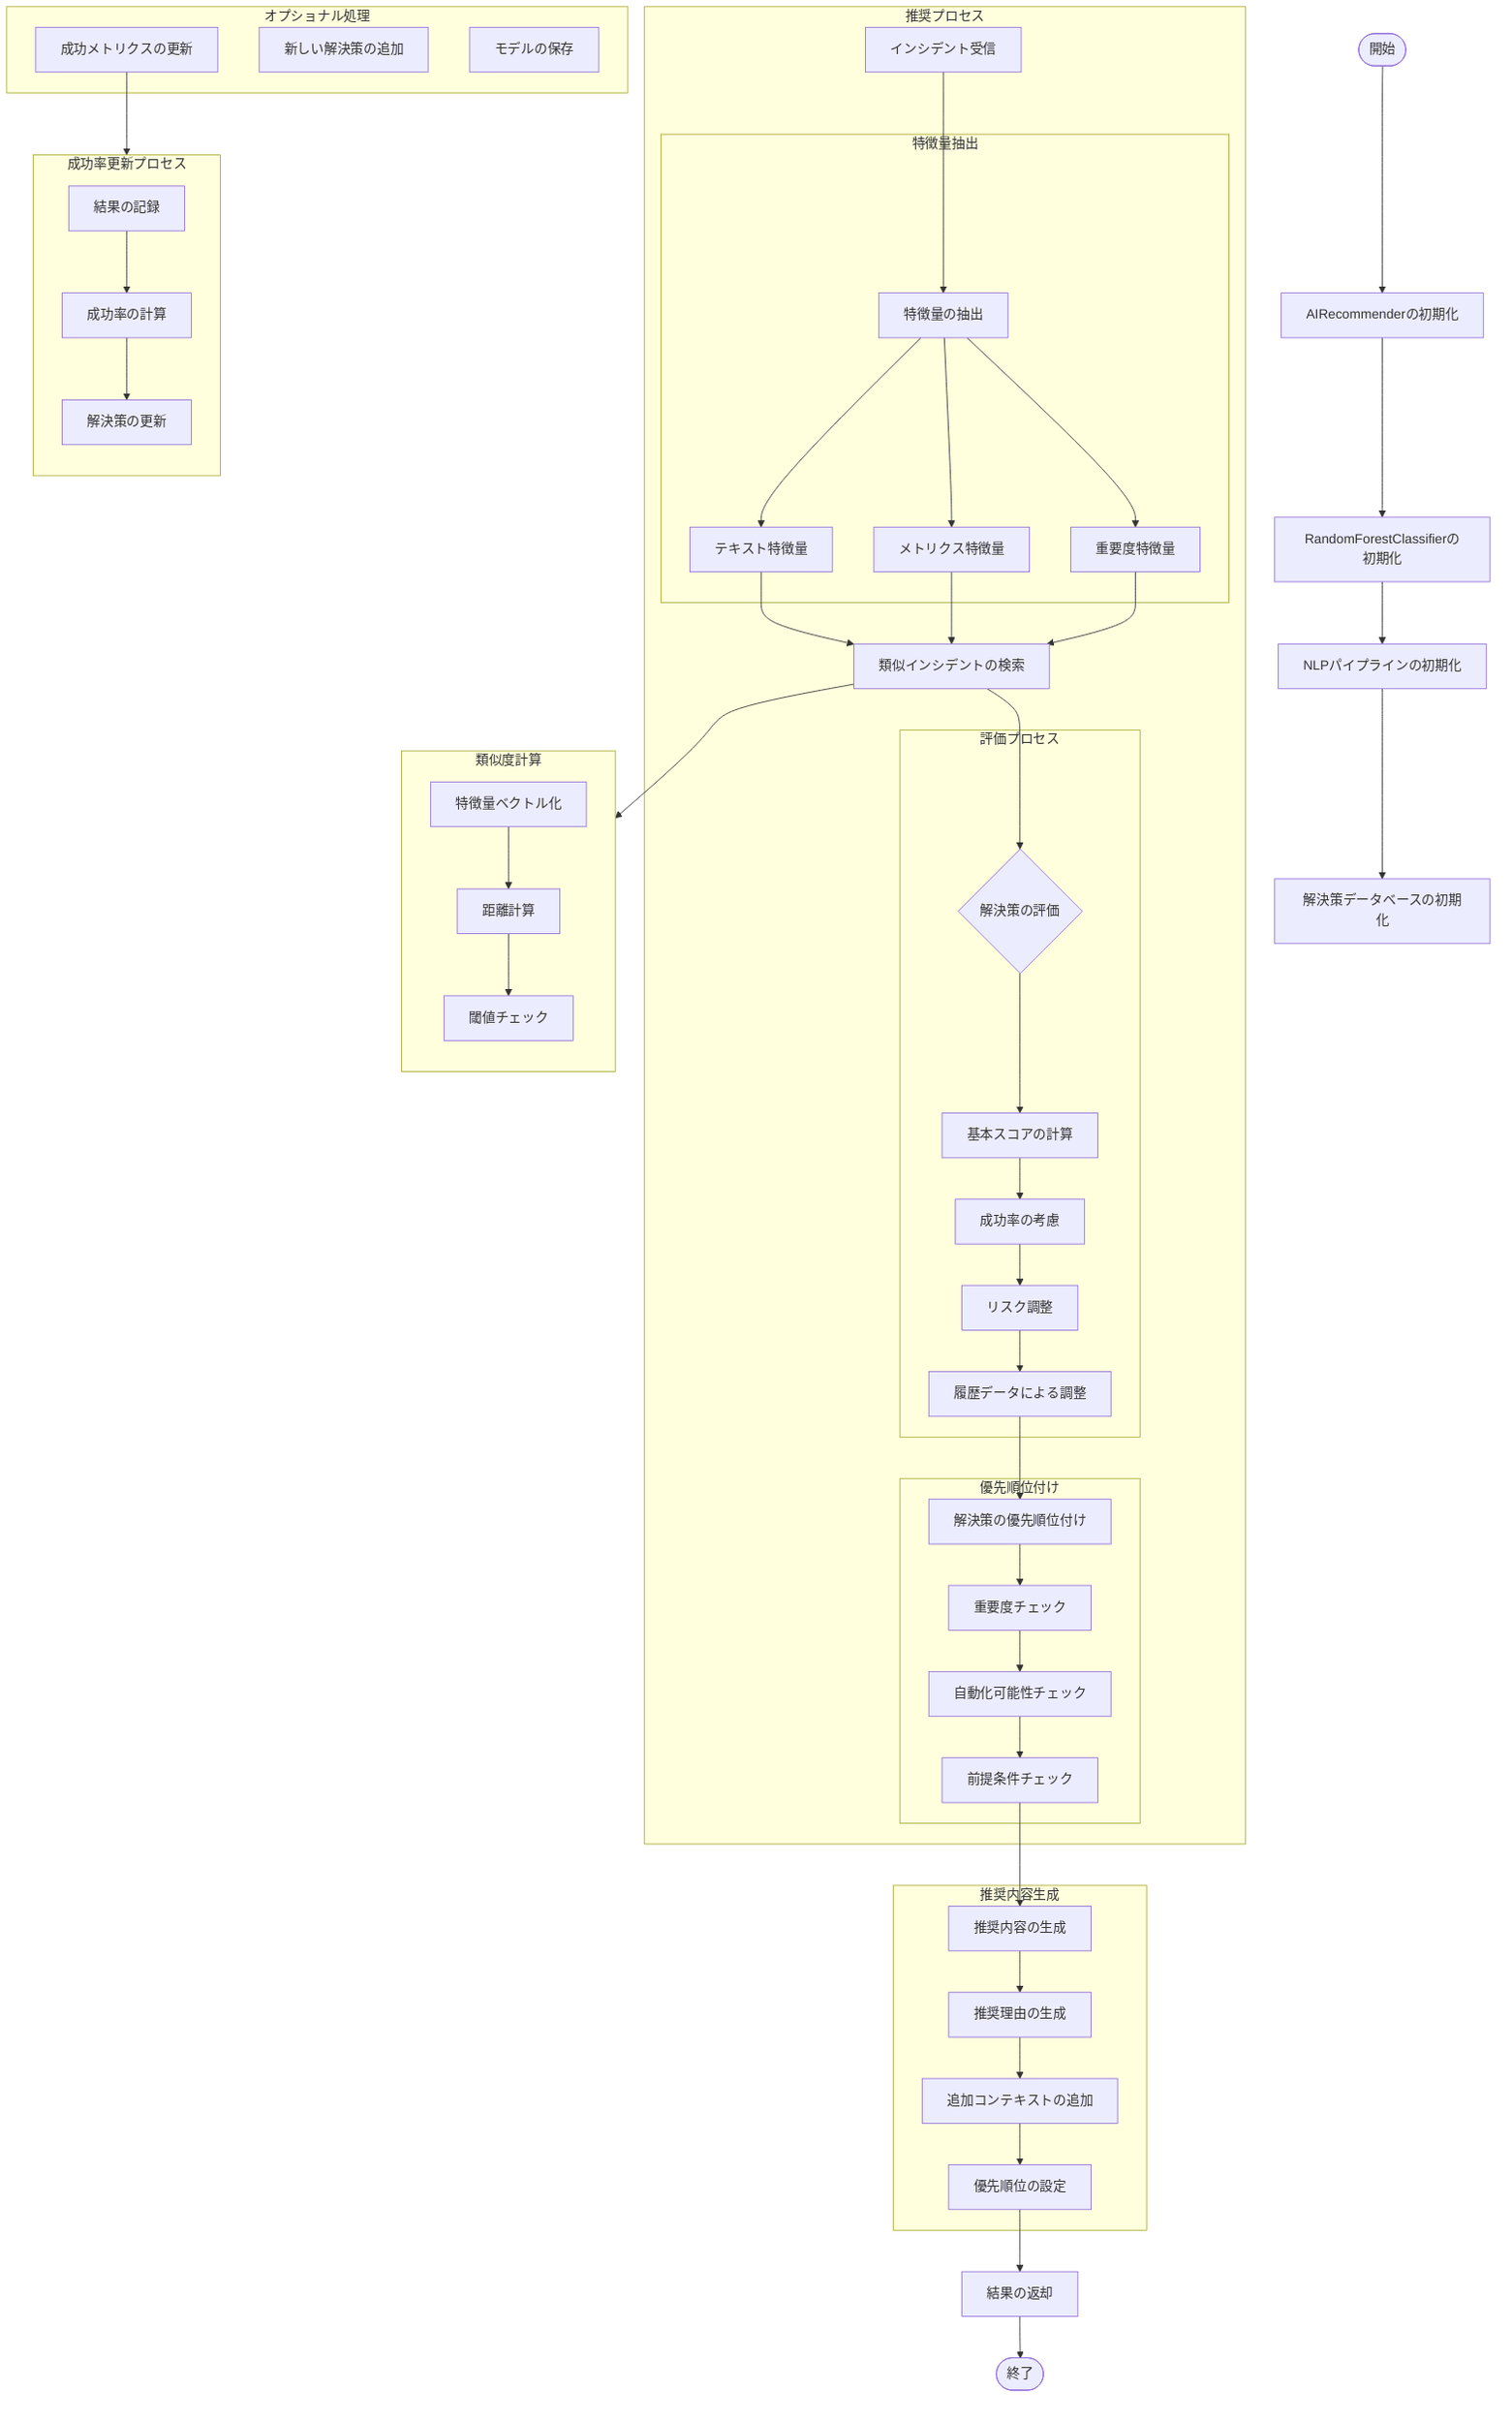 flowchart TD
    Start([開始]) --> Init[AIRecommenderの初期化]
    Init --> LoadModel[RandomForestClassifierの初期化]
    LoadModel --> LoadNLP[NLPパイプラインの初期化]
    LoadNLP --> InitSolutions[解決策データベースの初期化]
    
    subgraph RecommendationProcess[推奨プロセス]
        ReceiveIncident[インシデント受信] --> ExtractFeatures[特徴量の抽出]
        
        subgraph FeatureExtraction[特徴量抽出]
            ExtractFeatures --> MetricFeatures[メトリクス特徴量]
            ExtractFeatures --> SeverityFeatures[重要度特徴量]
            ExtractFeatures --> TextFeatures[テキスト特徴量]
        end
        
        TextFeatures --> FindSimilar[類似インシデントの検索]
        MetricFeatures --> FindSimilar
        SeverityFeatures --> FindSimilar
        
        FindSimilar --> EvaluateSolutions{解決策の評価}
        
        subgraph Evaluation[評価プロセス]
            EvaluateSolutions --> BaseScore[基本スコアの計算]
            BaseScore --> SuccessRate[成功率の考慮]
            SuccessRate --> RiskAdjustment[リスク調整]
            RiskAdjustment --> HistoricalAdjustment[履歴データによる調整]
        end
        
        HistoricalAdjustment --> PrioritizeSolutions[解決策の優先順位付け]
        
        subgraph Prioritization[優先順位付け]
            PrioritizeSolutions --> SeverityCheck[重要度チェック]
            SeverityCheck --> AutomationCheck[自動化可能性チェック]
            AutomationCheck --> PrerequisiteCheck[前提条件チェック]
        end
    end
    
    PrerequisiteCheck --> GenerateRecommendations[推奨内容の生成]
    
    subgraph RecommendationGeneration[推奨内容生成]
        GenerateRecommendations --> CreateReasoning[推奨理由の生成]
        CreateReasoning --> AddContext[追加コンテキストの追加]
        AddContext --> SetPriority[優先順位の設定]
    end
    
    SetPriority --> ReturnResults[結果の返却]
    
    subgraph OptionalProcesses[オプショナル処理]
        direction TB
        UpdateMetrics[成功メトリクスの更新]
        AddNewSolution[新しい解決策の追加]
        SaveModelState[モデルの保存]
    end
    
    ReturnResults --> End([終了])
    
    subgraph SuccessRateUpdate[成功率更新プロセス]
        direction TB
        RecordOutcome[結果の記録]
        CalculateRate[成功率の計算]
        UpdateSolution[解決策の更新]
        
        RecordOutcome --> CalculateRate
        CalculateRate --> UpdateSolution
    end
    
    subgraph SimilarityCalculation[類似度計算]
        direction TB
        VectorizeFeatures[特徴量ベクトル化]
        CalcDistance[距離計算]
        ThresholdCheck[閾値チェック]
        
        VectorizeFeatures --> CalcDistance
        CalcDistance --> ThresholdCheck
    end
    
    FindSimilar --> SimilarityCalculation
    UpdateMetrics --> SuccessRateUpdate